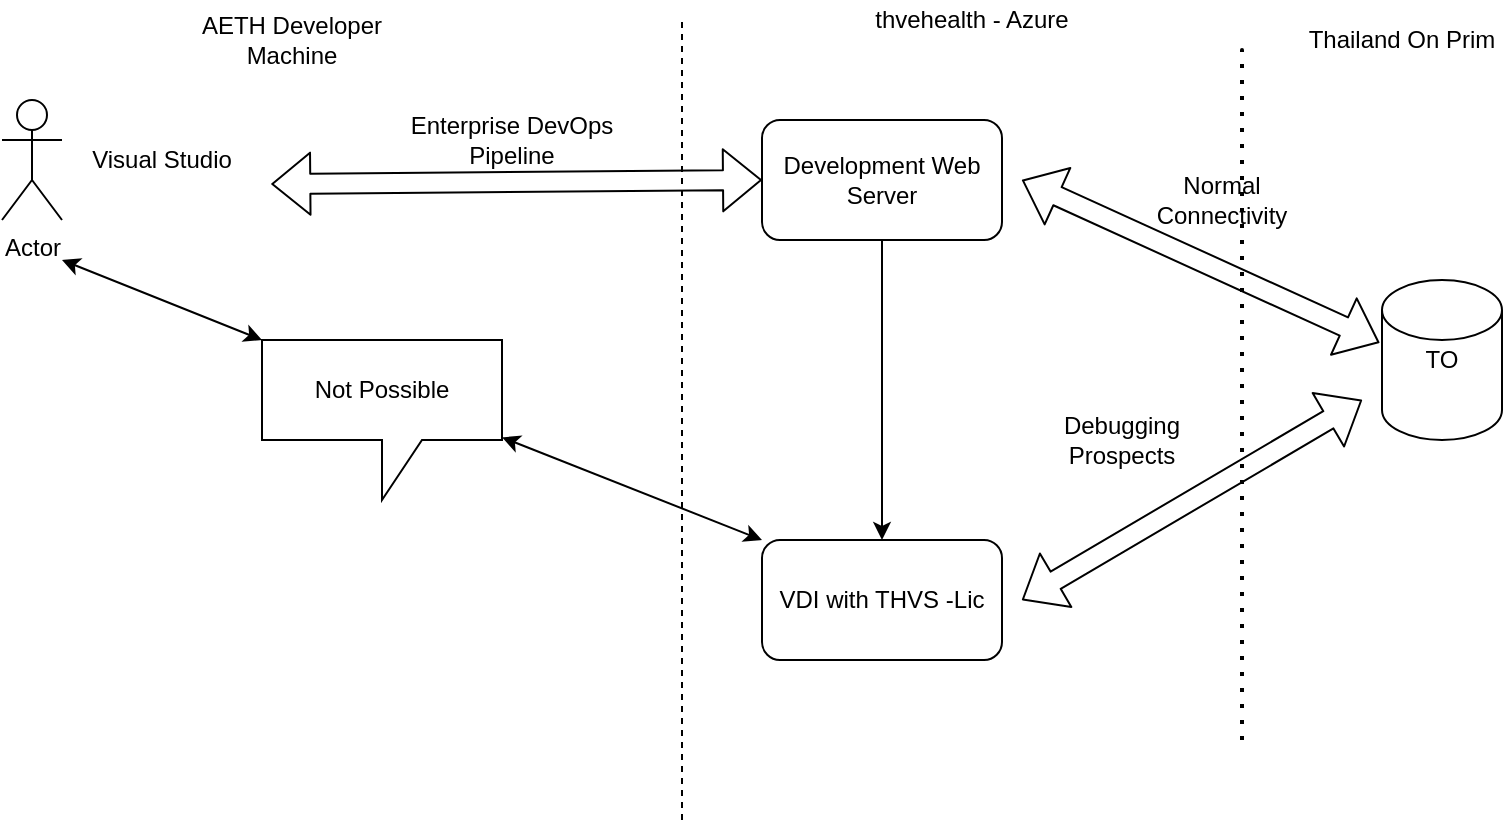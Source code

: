 <mxfile version="13.6.5" type="github">
  <diagram id="ypnYGRSSU72VjGxtLLSO" name="Approch 1">
    <mxGraphModel dx="782" dy="469" grid="1" gridSize="10" guides="1" tooltips="1" connect="1" arrows="1" fold="1" page="1" pageScale="1" pageWidth="850" pageHeight="1100" math="0" shadow="0">
      <root>
        <mxCell id="0" />
        <mxCell id="1" parent="0" />
        <mxCell id="oPlSZlFirL73gus11Fi7-1" value="AETH Developer Machine" style="text;html=1;strokeColor=none;fillColor=none;align=center;verticalAlign=middle;whiteSpace=wrap;rounded=0;" parent="1" vertex="1">
          <mxGeometry x="110" y="60" width="110" height="20" as="geometry" />
        </mxCell>
        <mxCell id="oPlSZlFirL73gus11Fi7-4" value="" style="endArrow=none;dashed=1;html=1;" parent="1" edge="1">
          <mxGeometry width="50" height="50" relative="1" as="geometry">
            <mxPoint x="360" y="460" as="sourcePoint" />
            <mxPoint x="360" y="60" as="targetPoint" />
          </mxGeometry>
        </mxCell>
        <mxCell id="oPlSZlFirL73gus11Fi7-5" value="Development Web Server" style="rounded=1;whiteSpace=wrap;html=1;" parent="1" vertex="1">
          <mxGeometry x="400" y="110" width="120" height="60" as="geometry" />
        </mxCell>
        <mxCell id="oPlSZlFirL73gus11Fi7-6" value="Visual Studio" style="text;html=1;strokeColor=none;fillColor=none;align=center;verticalAlign=middle;whiteSpace=wrap;rounded=0;" parent="1" vertex="1">
          <mxGeometry x="60" y="120" width="80" height="20" as="geometry" />
        </mxCell>
        <mxCell id="oPlSZlFirL73gus11Fi7-7" value="" style="shape=flexArrow;endArrow=classic;startArrow=classic;html=1;exitX=1.183;exitY=1.1;exitDx=0;exitDy=0;exitPerimeter=0;entryX=0;entryY=0.5;entryDx=0;entryDy=0;" parent="1" source="oPlSZlFirL73gus11Fi7-6" target="oPlSZlFirL73gus11Fi7-5" edge="1">
          <mxGeometry width="50" height="50" relative="1" as="geometry">
            <mxPoint x="380" y="250" as="sourcePoint" />
            <mxPoint x="430" y="200" as="targetPoint" />
          </mxGeometry>
        </mxCell>
        <mxCell id="oPlSZlFirL73gus11Fi7-11" value="" style="edgeStyle=orthogonalEdgeStyle;rounded=0;orthogonalLoop=1;jettySize=auto;html=1;exitX=0.5;exitY=1;exitDx=0;exitDy=0;" parent="1" source="oPlSZlFirL73gus11Fi7-5" target="oPlSZlFirL73gus11Fi7-10" edge="1">
          <mxGeometry relative="1" as="geometry">
            <mxPoint x="460" y="300" as="sourcePoint" />
          </mxGeometry>
        </mxCell>
        <mxCell id="oPlSZlFirL73gus11Fi7-10" value="VDI&amp;nbsp;with THVS -Lic" style="rounded=1;whiteSpace=wrap;html=1;" parent="1" vertex="1">
          <mxGeometry x="400" y="320" width="120" height="60" as="geometry" />
        </mxCell>
        <mxCell id="oPlSZlFirL73gus11Fi7-12" value="" style="endArrow=none;dashed=1;html=1;dashPattern=1 3;strokeWidth=2;" parent="1" edge="1">
          <mxGeometry width="50" height="50" relative="1" as="geometry">
            <mxPoint x="640" y="420" as="sourcePoint" />
            <mxPoint x="640" y="260" as="targetPoint" />
            <Array as="points">
              <mxPoint x="640" y="70" />
            </Array>
          </mxGeometry>
        </mxCell>
        <mxCell id="oPlSZlFirL73gus11Fi7-13" value="Thailand On Prim" style="text;html=1;strokeColor=none;fillColor=none;align=center;verticalAlign=middle;whiteSpace=wrap;rounded=0;" parent="1" vertex="1">
          <mxGeometry x="670" y="60" width="100" height="20" as="geometry" />
        </mxCell>
        <mxCell id="oPlSZlFirL73gus11Fi7-14" value="TO" style="shape=cylinder2;whiteSpace=wrap;html=1;boundedLbl=1;backgroundOutline=1;size=15;" parent="1" vertex="1">
          <mxGeometry x="710" y="190" width="60" height="80" as="geometry" />
        </mxCell>
        <mxCell id="oPlSZlFirL73gus11Fi7-15" value="" style="shape=flexArrow;endArrow=classic;startArrow=classic;html=1;entryX=-0.022;entryY=0.392;entryDx=0;entryDy=0;entryPerimeter=0;" parent="1" target="oPlSZlFirL73gus11Fi7-14" edge="1">
          <mxGeometry width="50" height="50" relative="1" as="geometry">
            <mxPoint x="530" y="140" as="sourcePoint" />
            <mxPoint x="430" y="180" as="targetPoint" />
          </mxGeometry>
        </mxCell>
        <mxCell id="rbgvS5SD38KHfR7pcbg_-1" value="Actor" style="shape=umlActor;verticalLabelPosition=bottom;verticalAlign=top;html=1;outlineConnect=0;" parent="1" vertex="1">
          <mxGeometry x="20" y="100" width="30" height="60" as="geometry" />
        </mxCell>
        <mxCell id="vR9zEA_I1xVlTvl7rNCS-1" value="" style="endArrow=classic;startArrow=classic;html=1;entryX=0;entryY=0;entryDx=0;entryDy=0;" parent="1" source="vR9zEA_I1xVlTvl7rNCS-2" target="oPlSZlFirL73gus11Fi7-10" edge="1">
          <mxGeometry width="50" height="50" relative="1" as="geometry">
            <mxPoint x="50" y="180" as="sourcePoint" />
            <mxPoint x="430" y="180" as="targetPoint" />
          </mxGeometry>
        </mxCell>
        <mxCell id="vR9zEA_I1xVlTvl7rNCS-2" value="Not Possible" style="shape=callout;whiteSpace=wrap;html=1;perimeter=calloutPerimeter;" parent="1" vertex="1">
          <mxGeometry x="150" y="220" width="120" height="80" as="geometry" />
        </mxCell>
        <mxCell id="vR9zEA_I1xVlTvl7rNCS-3" value="" style="endArrow=classic;startArrow=classic;html=1;entryX=0;entryY=0;entryDx=0;entryDy=0;" parent="1" target="vR9zEA_I1xVlTvl7rNCS-2" edge="1">
          <mxGeometry width="50" height="50" relative="1" as="geometry">
            <mxPoint x="50" y="180" as="sourcePoint" />
            <mxPoint x="400" y="320" as="targetPoint" />
          </mxGeometry>
        </mxCell>
        <mxCell id="iLvH3G6atByQqbkOA0bd-1" value="thvehealth - Azure" style="text;html=1;strokeColor=none;fillColor=none;align=center;verticalAlign=middle;whiteSpace=wrap;rounded=0;" parent="1" vertex="1">
          <mxGeometry x="450" y="50" width="110" height="20" as="geometry" />
        </mxCell>
        <mxCell id="YLNlcvze8fyyWBquwYsu-2" value="" style="shape=flexArrow;endArrow=classic;startArrow=classic;html=1;" parent="1" edge="1">
          <mxGeometry width="50" height="50" relative="1" as="geometry">
            <mxPoint x="530" y="350" as="sourcePoint" />
            <mxPoint x="700" y="250" as="targetPoint" />
          </mxGeometry>
        </mxCell>
        <mxCell id="YLNlcvze8fyyWBquwYsu-3" value="Debugging Prospects" style="text;html=1;strokeColor=none;fillColor=none;align=center;verticalAlign=middle;whiteSpace=wrap;rounded=0;" parent="1" vertex="1">
          <mxGeometry x="540" y="260" width="80" height="20" as="geometry" />
        </mxCell>
        <mxCell id="YLNlcvze8fyyWBquwYsu-4" value="Normal Connectivity" style="text;html=1;strokeColor=none;fillColor=none;align=center;verticalAlign=middle;whiteSpace=wrap;rounded=0;" parent="1" vertex="1">
          <mxGeometry x="590" y="140" width="80" height="20" as="geometry" />
        </mxCell>
        <mxCell id="YLNlcvze8fyyWBquwYsu-5" value="Enterprise DevOps Pipeline" style="text;html=1;strokeColor=none;fillColor=none;align=center;verticalAlign=middle;whiteSpace=wrap;rounded=0;" parent="1" vertex="1">
          <mxGeometry x="220" y="110" width="110" height="20" as="geometry" />
        </mxCell>
      </root>
    </mxGraphModel>
  </diagram>
</mxfile>
